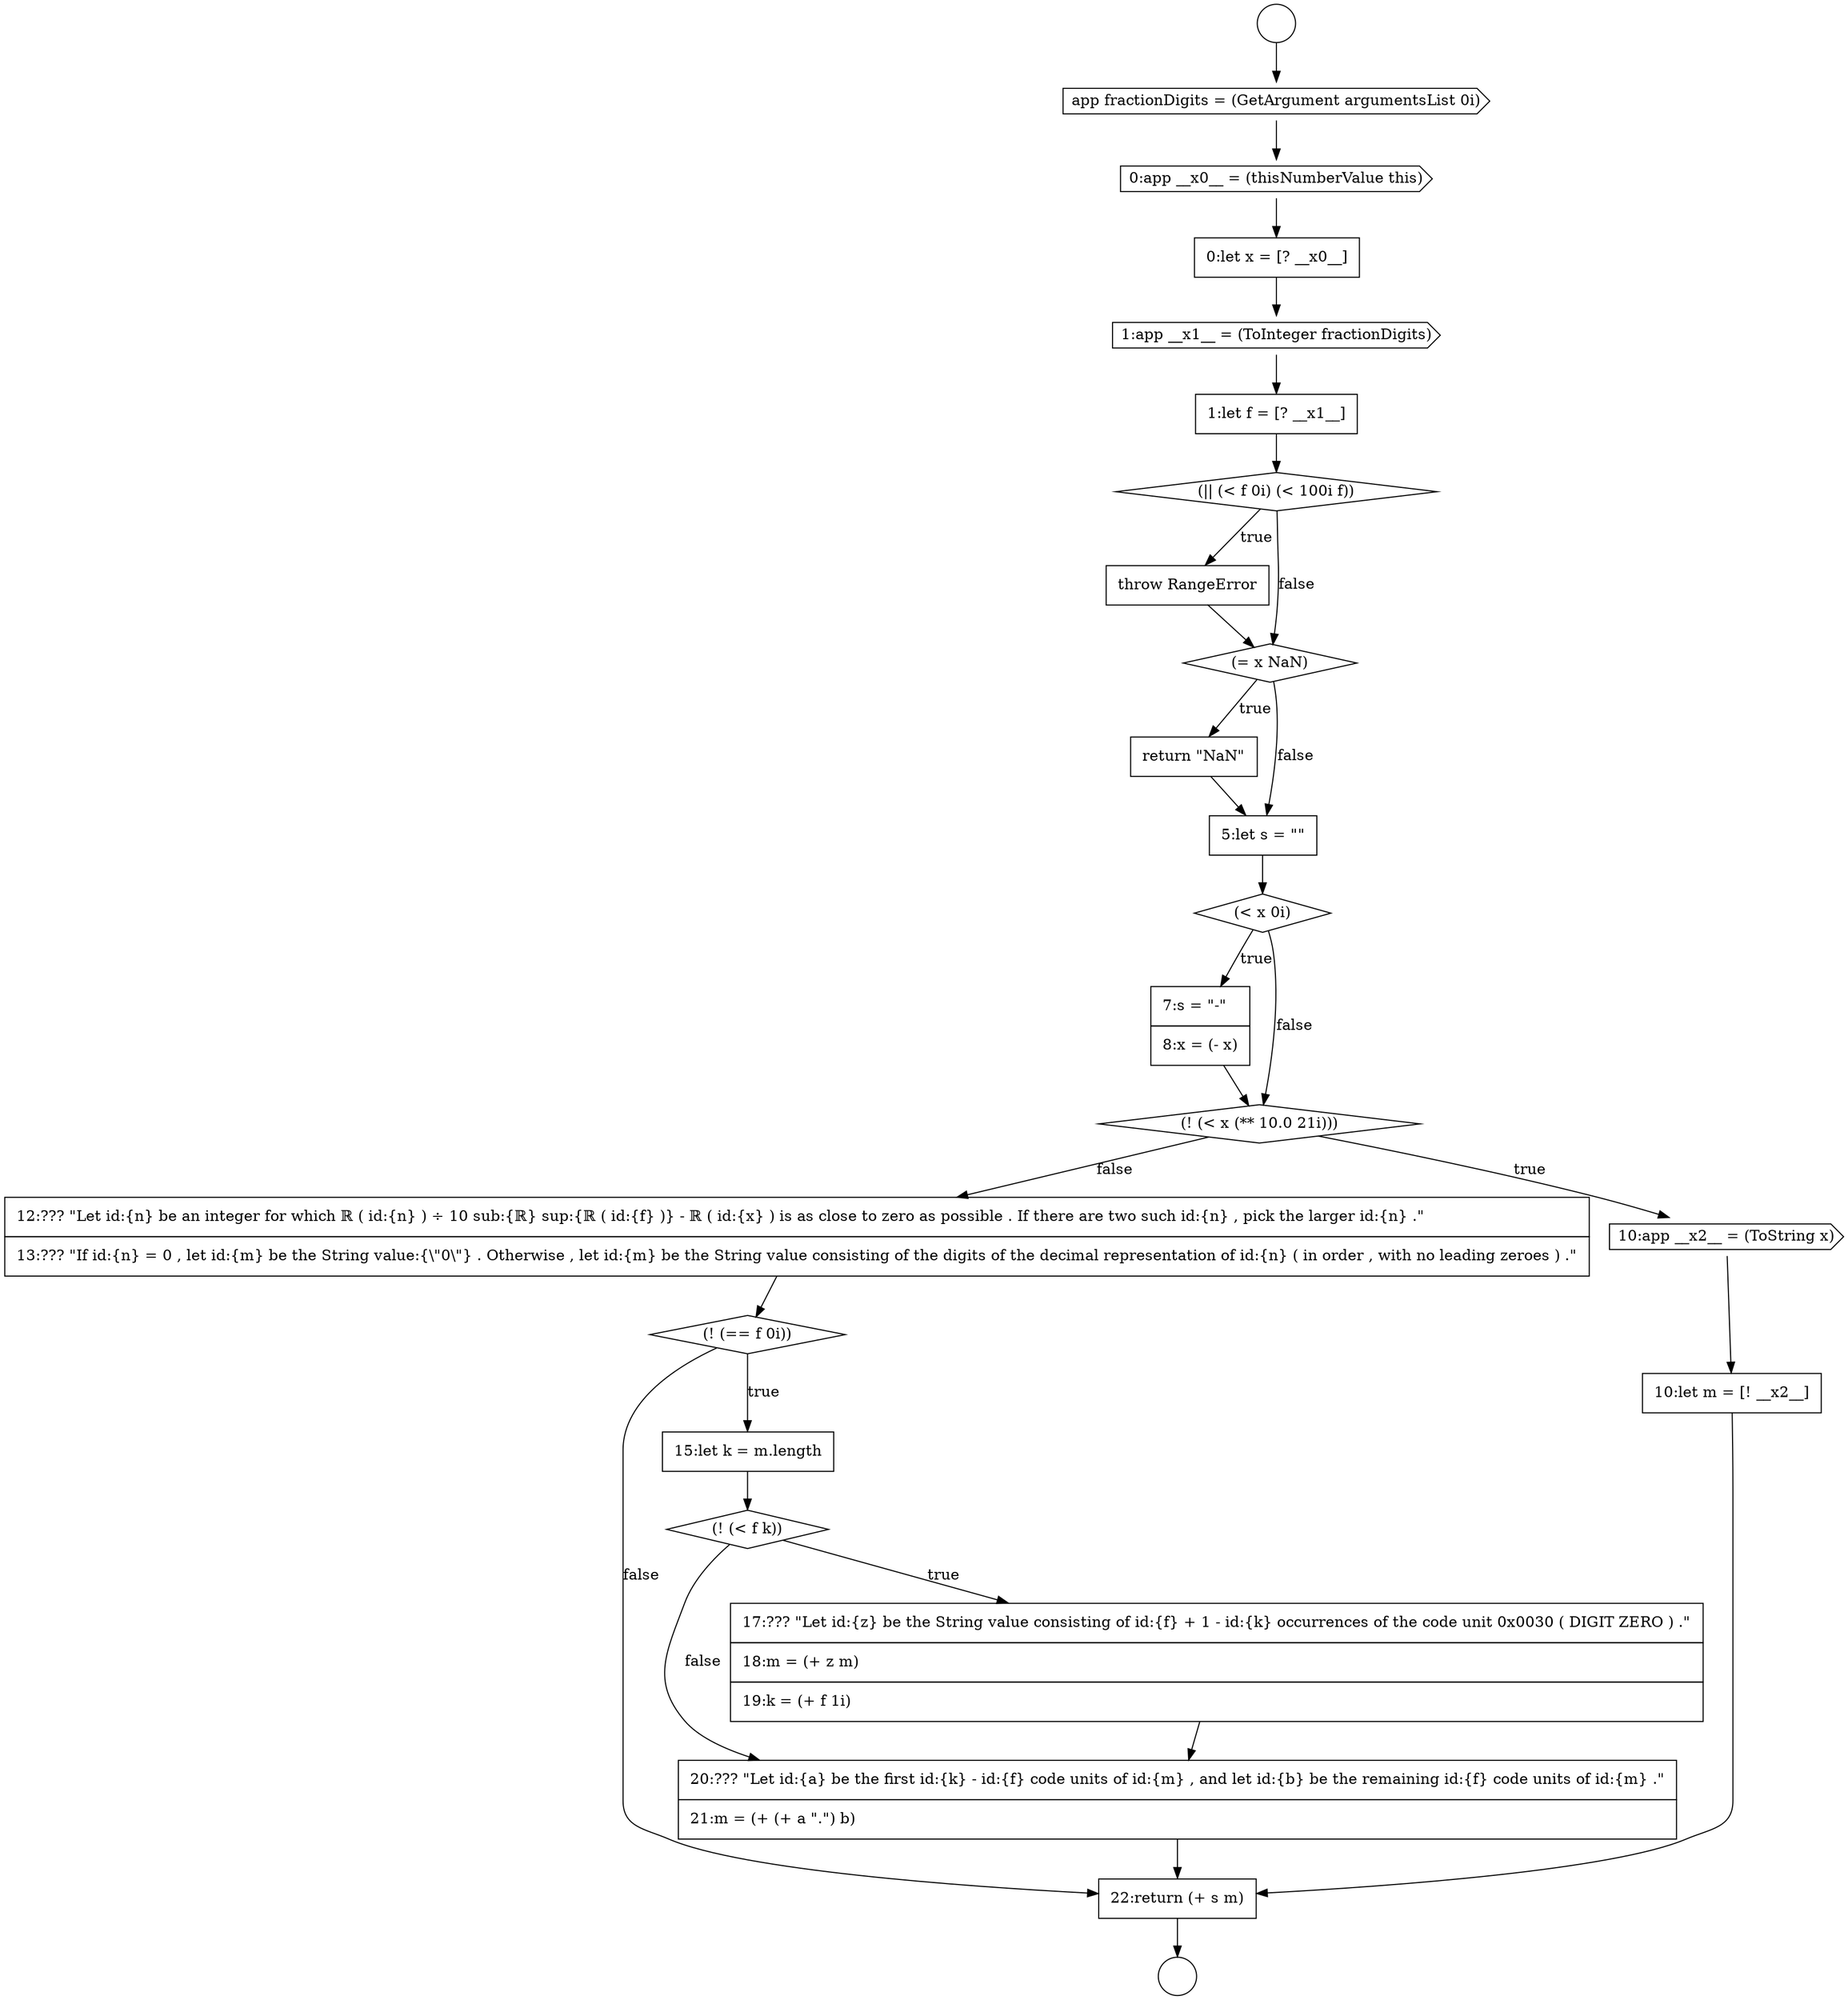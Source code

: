 digraph {
  node12649 [shape=none, margin=0, label=<<font color="black">
    <table border="0" cellborder="1" cellspacing="0" cellpadding="10">
      <tr><td align="left">throw RangeError</td></tr>
    </table>
  </font>> color="black" fillcolor="white" style=filled]
  node12653 [shape=diamond, label=<<font color="black">(&lt; x 0i)</font>> color="black" fillcolor="white" style=filled]
  node12645 [shape=none, margin=0, label=<<font color="black">
    <table border="0" cellborder="1" cellspacing="0" cellpadding="10">
      <tr><td align="left">0:let x = [? __x0__]</td></tr>
    </table>
  </font>> color="black" fillcolor="white" style=filled]
  node12641 [shape=circle label=" " color="black" fillcolor="white" style=filled]
  node12663 [shape=none, margin=0, label=<<font color="black">
    <table border="0" cellborder="1" cellspacing="0" cellpadding="10">
      <tr><td align="left">20:??? &quot;Let id:{a} be the first id:{k} - id:{f} code units of id:{m} , and let id:{b} be the remaining id:{f} code units of id:{m} .&quot;</td></tr>
      <tr><td align="left">21:m = (+ (+ a &quot;.&quot;) b)</td></tr>
    </table>
  </font>> color="black" fillcolor="white" style=filled]
  node12662 [shape=none, margin=0, label=<<font color="black">
    <table border="0" cellborder="1" cellspacing="0" cellpadding="10">
      <tr><td align="left">17:??? &quot;Let id:{z} be the String value consisting of id:{f} + 1 - id:{k} occurrences of the code unit 0x0030 ( DIGIT ZERO ) .&quot;</td></tr>
      <tr><td align="left">18:m = (+ z m)</td></tr>
      <tr><td align="left">19:k = (+ f 1i)</td></tr>
    </table>
  </font>> color="black" fillcolor="white" style=filled]
  node12658 [shape=none, margin=0, label=<<font color="black">
    <table border="0" cellborder="1" cellspacing="0" cellpadding="10">
      <tr><td align="left">12:??? &quot;Let id:{n} be an integer for which ℝ ( id:{n} ) &divide; 10 sub:{ℝ} sup:{ℝ ( id:{f} )} - ℝ ( id:{x} ) is as close to zero as possible . If there are two such id:{n} , pick the larger id:{n} .&quot;</td></tr>
      <tr><td align="left">13:??? &quot;If id:{n} = 0 , let id:{m} be the String value:{\&quot;0\&quot;} . Otherwise , let id:{m} be the String value consisting of the digits of the decimal representation of id:{n} ( in order , with no leading zeroes ) .&quot;</td></tr>
    </table>
  </font>> color="black" fillcolor="white" style=filled]
  node12643 [shape=cds, label=<<font color="black">app fractionDigits = (GetArgument argumentsList 0i)</font>> color="black" fillcolor="white" style=filled]
  node12646 [shape=cds, label=<<font color="black">1:app __x1__ = (ToInteger fractionDigits)</font>> color="black" fillcolor="white" style=filled]
  node12661 [shape=diamond, label=<<font color="black">(! (&lt; f k))</font>> color="black" fillcolor="white" style=filled]
  node12642 [shape=circle label=" " color="black" fillcolor="white" style=filled]
  node12657 [shape=none, margin=0, label=<<font color="black">
    <table border="0" cellborder="1" cellspacing="0" cellpadding="10">
      <tr><td align="left">10:let m = [! __x2__]</td></tr>
    </table>
  </font>> color="black" fillcolor="white" style=filled]
  node12664 [shape=none, margin=0, label=<<font color="black">
    <table border="0" cellborder="1" cellspacing="0" cellpadding="10">
      <tr><td align="left">22:return (+ s m)</td></tr>
    </table>
  </font>> color="black" fillcolor="white" style=filled]
  node12650 [shape=diamond, label=<<font color="black">(= x NaN)</font>> color="black" fillcolor="white" style=filled]
  node12660 [shape=none, margin=0, label=<<font color="black">
    <table border="0" cellborder="1" cellspacing="0" cellpadding="10">
      <tr><td align="left">15:let k = m.length</td></tr>
    </table>
  </font>> color="black" fillcolor="white" style=filled]
  node12654 [shape=none, margin=0, label=<<font color="black">
    <table border="0" cellborder="1" cellspacing="0" cellpadding="10">
      <tr><td align="left">7:s = &quot;-&quot;</td></tr>
      <tr><td align="left">8:x = (- x)</td></tr>
    </table>
  </font>> color="black" fillcolor="white" style=filled]
  node12651 [shape=none, margin=0, label=<<font color="black">
    <table border="0" cellborder="1" cellspacing="0" cellpadding="10">
      <tr><td align="left">return &quot;NaN&quot;</td></tr>
    </table>
  </font>> color="black" fillcolor="white" style=filled]
  node12656 [shape=cds, label=<<font color="black">10:app __x2__ = (ToString x)</font>> color="black" fillcolor="white" style=filled]
  node12655 [shape=diamond, label=<<font color="black">(! (&lt; x (** 10.0 21i)))</font>> color="black" fillcolor="white" style=filled]
  node12644 [shape=cds, label=<<font color="black">0:app __x0__ = (thisNumberValue this)</font>> color="black" fillcolor="white" style=filled]
  node12648 [shape=diamond, label=<<font color="black">(|| (&lt; f 0i) (&lt; 100i f))</font>> color="black" fillcolor="white" style=filled]
  node12659 [shape=diamond, label=<<font color="black">(! (== f 0i))</font>> color="black" fillcolor="white" style=filled]
  node12647 [shape=none, margin=0, label=<<font color="black">
    <table border="0" cellborder="1" cellspacing="0" cellpadding="10">
      <tr><td align="left">1:let f = [? __x1__]</td></tr>
    </table>
  </font>> color="black" fillcolor="white" style=filled]
  node12652 [shape=none, margin=0, label=<<font color="black">
    <table border="0" cellborder="1" cellspacing="0" cellpadding="10">
      <tr><td align="left">5:let s = &quot;&quot;</td></tr>
    </table>
  </font>> color="black" fillcolor="white" style=filled]
  node12656 -> node12657 [ color="black"]
  node12663 -> node12664 [ color="black"]
  node12650 -> node12651 [label=<<font color="black">true</font>> color="black"]
  node12650 -> node12652 [label=<<font color="black">false</font>> color="black"]
  node12647 -> node12648 [ color="black"]
  node12653 -> node12654 [label=<<font color="black">true</font>> color="black"]
  node12653 -> node12655 [label=<<font color="black">false</font>> color="black"]
  node12664 -> node12642 [ color="black"]
  node12654 -> node12655 [ color="black"]
  node12660 -> node12661 [ color="black"]
  node12645 -> node12646 [ color="black"]
  node12646 -> node12647 [ color="black"]
  node12649 -> node12650 [ color="black"]
  node12651 -> node12652 [ color="black"]
  node12641 -> node12643 [ color="black"]
  node12648 -> node12649 [label=<<font color="black">true</font>> color="black"]
  node12648 -> node12650 [label=<<font color="black">false</font>> color="black"]
  node12662 -> node12663 [ color="black"]
  node12661 -> node12662 [label=<<font color="black">true</font>> color="black"]
  node12661 -> node12663 [label=<<font color="black">false</font>> color="black"]
  node12655 -> node12656 [label=<<font color="black">true</font>> color="black"]
  node12655 -> node12658 [label=<<font color="black">false</font>> color="black"]
  node12657 -> node12664 [ color="black"]
  node12652 -> node12653 [ color="black"]
  node12658 -> node12659 [ color="black"]
  node12643 -> node12644 [ color="black"]
  node12659 -> node12660 [label=<<font color="black">true</font>> color="black"]
  node12659 -> node12664 [label=<<font color="black">false</font>> color="black"]
  node12644 -> node12645 [ color="black"]
}
